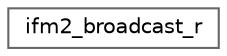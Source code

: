 digraph "Graphical Class Hierarchy"
{
 // LATEX_PDF_SIZE
  bgcolor="transparent";
  edge [fontname=Helvetica,fontsize=10,labelfontname=Helvetica,labelfontsize=10];
  node [fontname=Helvetica,fontsize=10,shape=box,height=0.2,width=0.4];
  rankdir="LR";
  Node0 [id="Node000000",label="ifm2_broadcast_r",height=0.2,width=0.4,color="grey40", fillcolor="white", style="filled",URL="$structifm2__broadcast__r.html",tooltip=" "];
}

